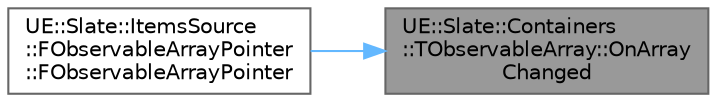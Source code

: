 digraph "UE::Slate::Containers::TObservableArray::OnArrayChanged"
{
 // INTERACTIVE_SVG=YES
 // LATEX_PDF_SIZE
  bgcolor="transparent";
  edge [fontname=Helvetica,fontsize=10,labelfontname=Helvetica,labelfontsize=10];
  node [fontname=Helvetica,fontsize=10,shape=box,height=0.2,width=0.4];
  rankdir="RL";
  Node1 [id="Node000001",label="UE::Slate::Containers\l::TObservableArray::OnArray\lChanged",height=0.2,width=0.4,color="gray40", fillcolor="grey60", style="filled", fontcolor="black",tooltip=" "];
  Node1 -> Node2 [id="edge1_Node000001_Node000002",dir="back",color="steelblue1",style="solid",tooltip=" "];
  Node2 [id="Node000002",label="UE::Slate::ItemsSource\l::FObservableArrayPointer\l::FObservableArrayPointer",height=0.2,width=0.4,color="grey40", fillcolor="white", style="filled",URL="$d0/d86/classUE_1_1Slate_1_1ItemsSource_1_1FObservableArrayPointer.html#a55edbf8ab480b91a8e81189db8ce4e4e",tooltip=" "];
}
